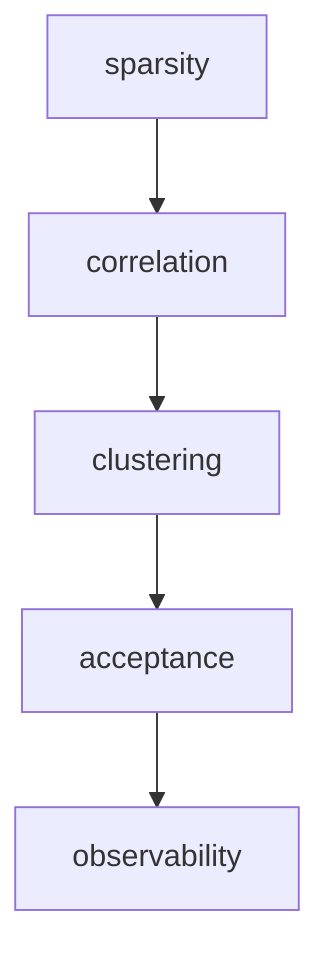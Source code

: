 graph TD
    sparsity --> correlation
    correlation --> clustering
    clustering --> acceptance
    acceptance --> observability